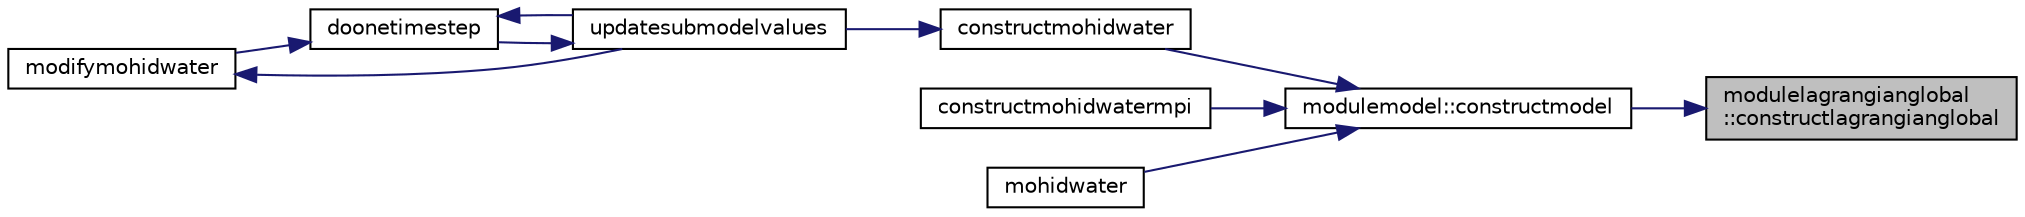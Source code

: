 digraph "modulelagrangianglobal::constructlagrangianglobal"
{
 // LATEX_PDF_SIZE
  edge [fontname="Helvetica",fontsize="10",labelfontname="Helvetica",labelfontsize="10"];
  node [fontname="Helvetica",fontsize="10",shape=record];
  rankdir="RL";
  Node1 [label="modulelagrangianglobal\l::constructlagrangianglobal",height=0.2,width=0.4,color="black", fillcolor="grey75", style="filled", fontcolor="black",tooltip=" "];
  Node1 -> Node2 [dir="back",color="midnightblue",fontsize="10",style="solid",fontname="Helvetica"];
  Node2 [label="modulemodel::constructmodel",height=0.2,width=0.4,color="black", fillcolor="white", style="filled",URL="$namespacemodulemodel.html#abcddd2b6e97f110b0c5b3bb00f069570",tooltip=" "];
  Node2 -> Node3 [dir="back",color="midnightblue",fontsize="10",style="solid",fontname="Helvetica"];
  Node3 [label="constructmohidwater",height=0.2,width=0.4,color="black", fillcolor="white", style="filled",URL="$_main_8_f90.html#abc6cfc7bca3f0c4dda032a34b9690319",tooltip=" "];
  Node3 -> Node4 [dir="back",color="midnightblue",fontsize="10",style="solid",fontname="Helvetica"];
  Node4 [label="updatesubmodelvalues",height=0.2,width=0.4,color="black", fillcolor="white", style="filled",URL="$_main_8_f90.html#a4c5ecbd810307fa557d4b4e6719c7fd1",tooltip=" "];
  Node4 -> Node5 [dir="back",color="midnightblue",fontsize="10",style="solid",fontname="Helvetica"];
  Node5 [label="doonetimestep",height=0.2,width=0.4,color="black", fillcolor="white", style="filled",URL="$_main_8_f90.html#a5a877f32d8c35a58c7bd824a65b07dba",tooltip=" "];
  Node5 -> Node6 [dir="back",color="midnightblue",fontsize="10",style="solid",fontname="Helvetica"];
  Node6 [label="modifymohidwater",height=0.2,width=0.4,color="black", fillcolor="white", style="filled",URL="$_main_8_f90.html#a98b6185e00bdaa093569c6645482e68b",tooltip=" "];
  Node6 -> Node4 [dir="back",color="midnightblue",fontsize="10",style="solid",fontname="Helvetica"];
  Node5 -> Node4 [dir="back",color="midnightblue",fontsize="10",style="solid",fontname="Helvetica"];
  Node2 -> Node7 [dir="back",color="midnightblue",fontsize="10",style="solid",fontname="Helvetica"];
  Node7 [label="constructmohidwatermpi",height=0.2,width=0.4,color="black", fillcolor="white", style="filled",URL="$_main_8_f90.html#a364d1a7b4621ef3a56c71daf2af5147e",tooltip=" "];
  Node2 -> Node8 [dir="back",color="midnightblue",fontsize="10",style="solid",fontname="Helvetica"];
  Node8 [label="mohidwater",height=0.2,width=0.4,color="black", fillcolor="white", style="filled",URL="$_main_8_f90.html#a22cacab418d9e36dcaa8c3aef44b4185",tooltip=" "];
}
